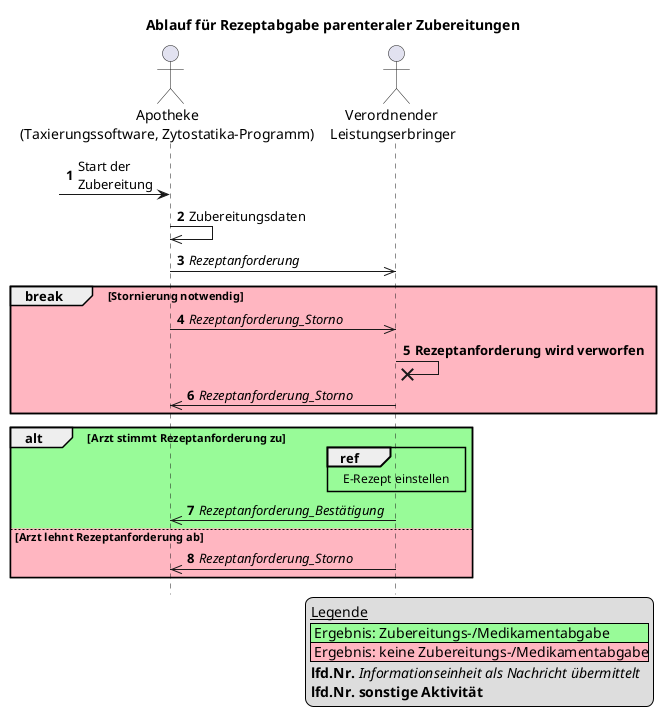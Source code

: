 @startuml


skinparam maxMessageSize 300

title Ablauf für Rezeptabgabe parenteraler Zubereitungen
hide footbox
autonumber


actor "Apotheke\n(Taxierungssoftware, Zytostatika-Programm)" as AVS
actor "Verordnender \nLeistungserbringer" as Arzt

participant "Primärsystem" as Arzt


legend bottom right
    __Legende__
    |<#PaleGreen> Ergebnis: Zubereitungs-/Medikamentabgabe|
    |<#LightPink> Ergebnis: keine Zubereitungs-/Medikamentabgabe|
    **lfd.Nr.** //Informationseinheit als Nachricht übermittelt//
    **lfd.Nr.** **sonstige Aktivität**
endlegend

?-> AVS: Start der \nZubereitung

AVS ->> AVS: Zubereitungsdaten

AVS ->> Arzt: //Rezeptanforderung//

break #LightPink Stornierung notwendig
    AVS ->> Arzt: //Rezeptanforderung_Storno//
    Arzt ->x Arzt: **Rezeptanforderung wird verworfen**
    Arzt ->> AVS: //Rezeptanforderung_Storno//
end

alt #PaleGreen Arzt stimmt Rezeptanforderung zu
    ref over Arzt, Arzt #lightyellow
        E-Rezept einstellen
    end ref
    Arzt ->> AVS: //Rezeptanforderung_Bestätigung//
else #LightPink Arzt lehnt Rezeptanforderung ab
    Arzt ->> AVS: //Rezeptanforderung_Storno//

end

@enduml